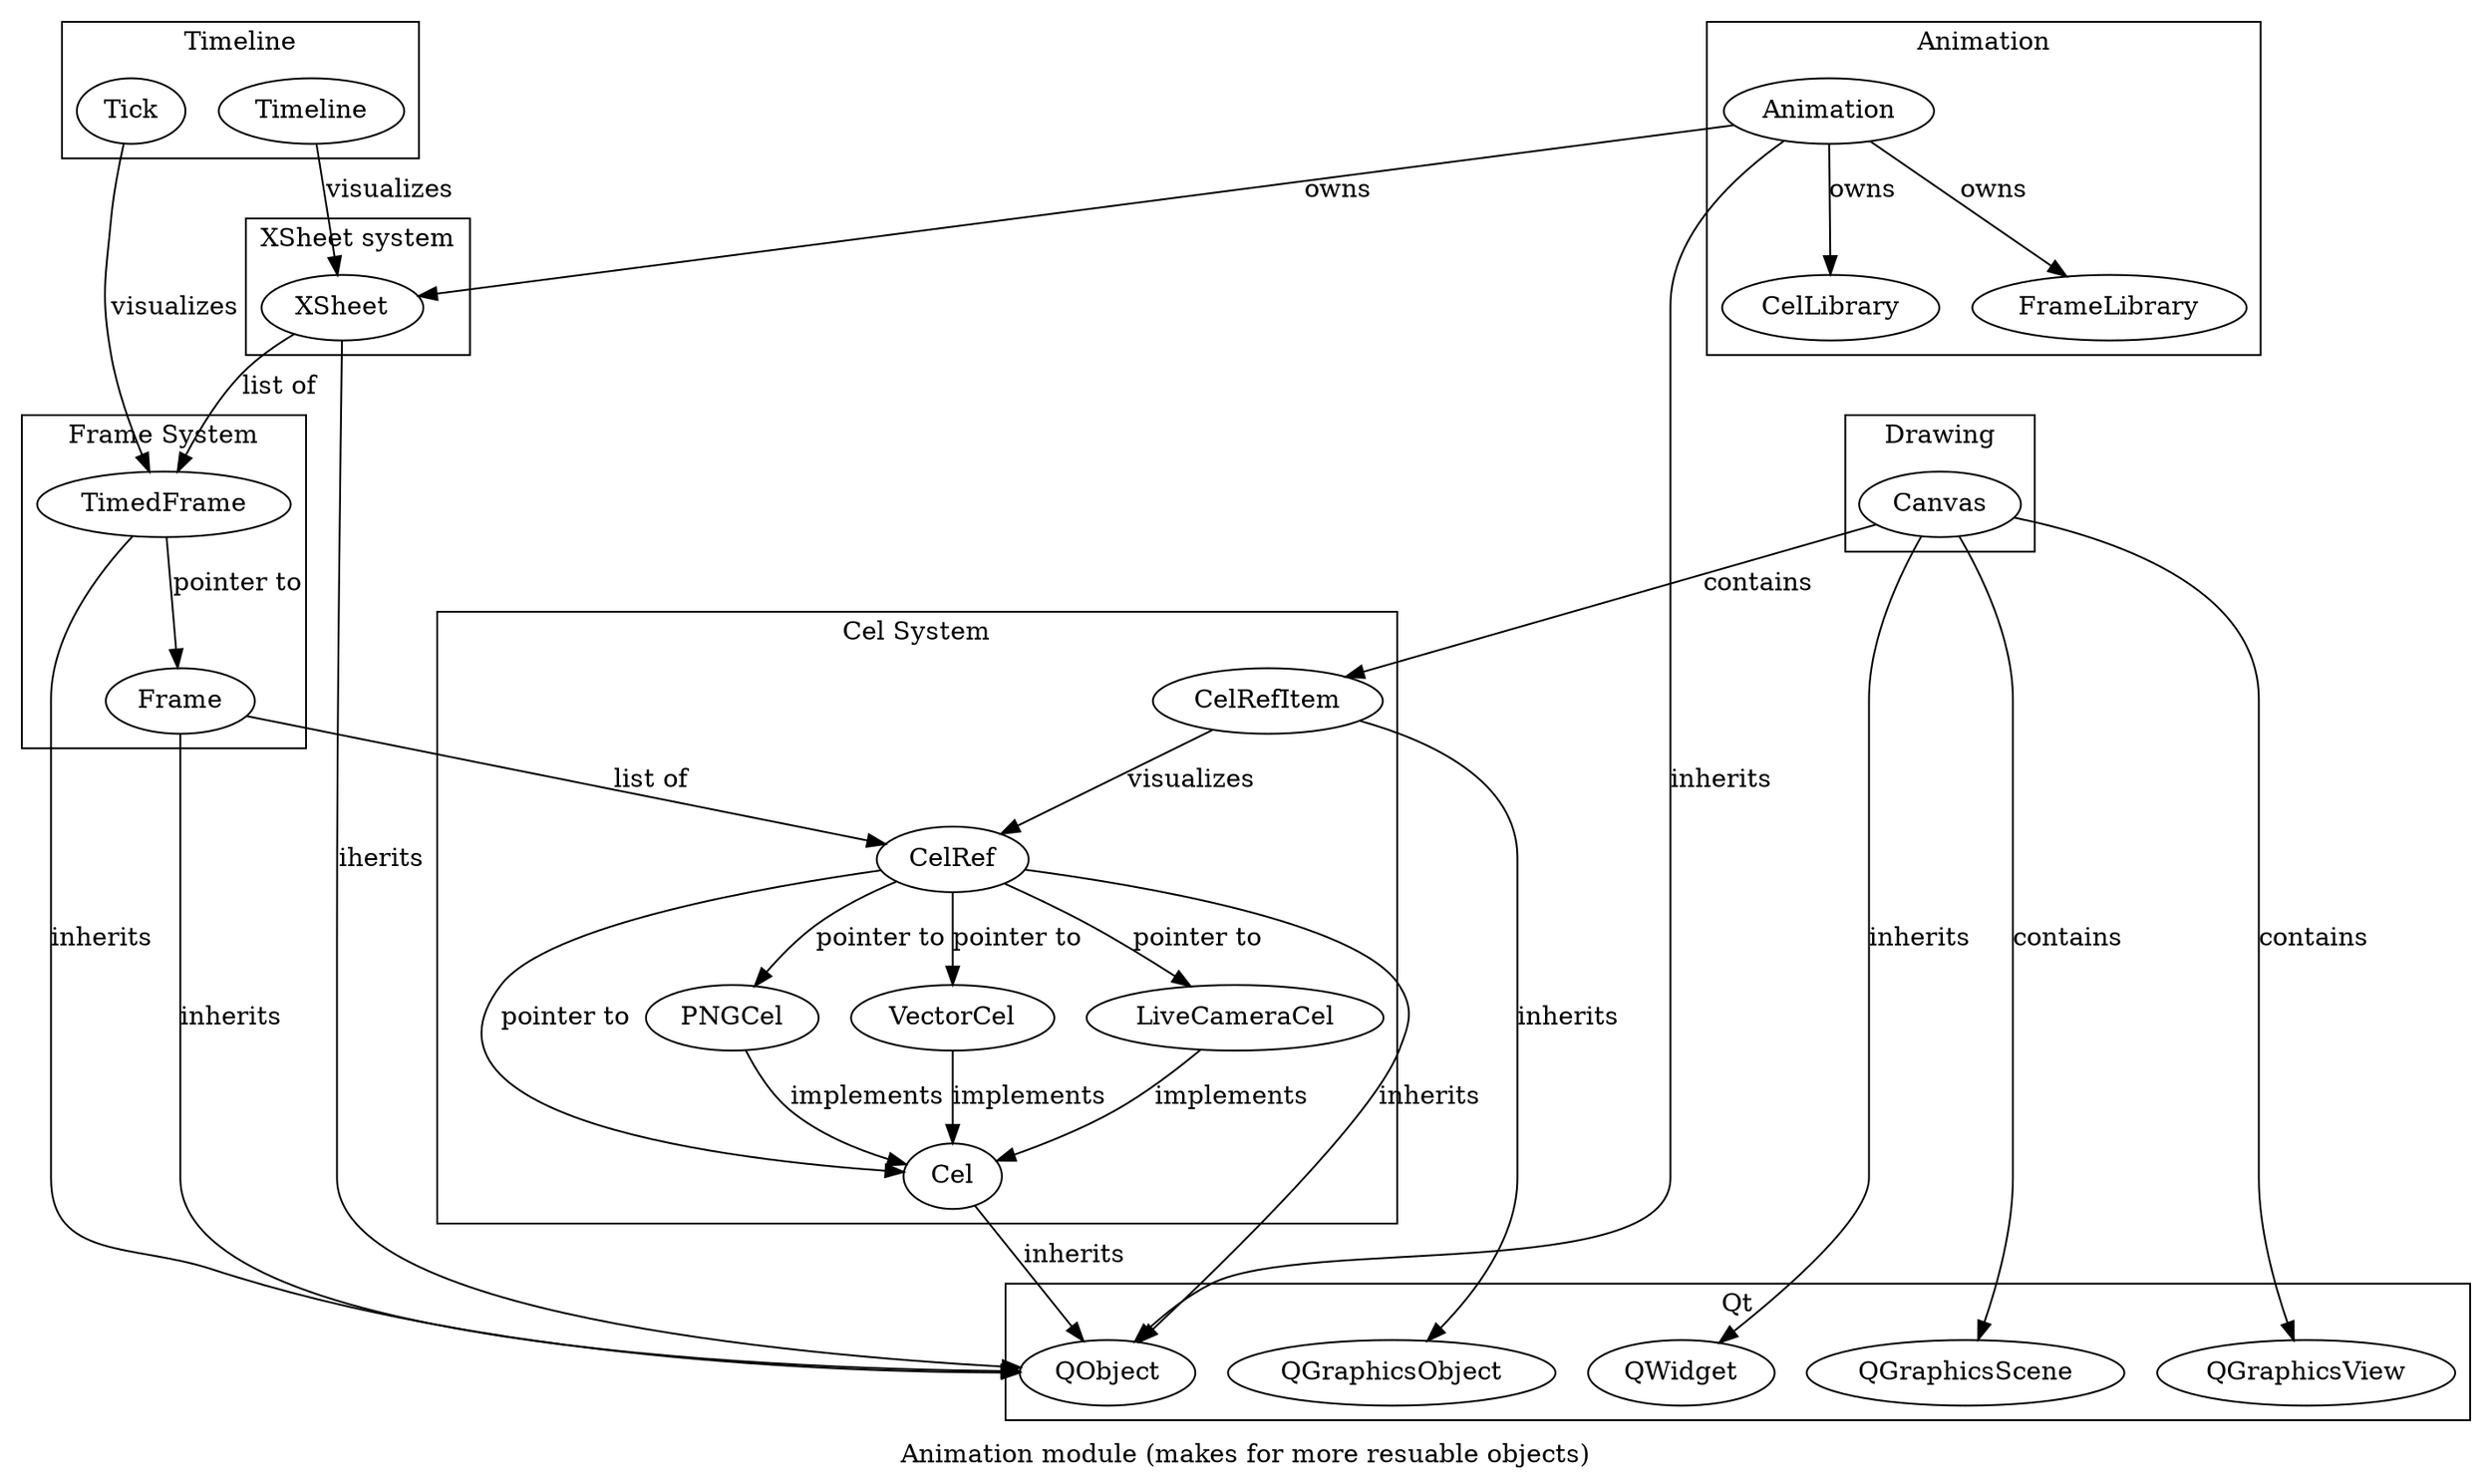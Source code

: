 digraph {
	label="Animation module (makes for more resuable objects)";

	subgraph cluster_qt {
		label="Qt";
		QObject;
		QGraphicsObject;
		QWidget;
		QGraphicsScene;
		QGraphicsView;
	}

	// Cel stuff
	subgraph cluster_cels { 
		label="Cel System"
		Cel -> QObject[label="inherits"];
		{PNGCel VectorCel LiveCameraCel} -> Cel[label="implements"];

		// for the Frame
		CelRef -> QObject[label="inherits"];
		CelRef -> {Cel PNGCel VectorCel LiveCameraCel}[label="pointer to"];

		// QGraphicsView stuff
		CelRefItem -> QGraphicsObject[label="inherits"];
		CelRefItem -> CelRef[label="visualizes"];
	}

	// Frame stuff
	subgraph cluster_frames {
		label="Frame System";
		Frame -> QObject[label="inherits"];
		Frame -> CelRef[label="list of"];

		TimedFrame -> QObject[label="inherits"];
		TimedFrame -> Frame[label="pointer to"];
	}

	// XSheet
	subgraph cluster_xsheet {
		label="XSheet system";
		XSheet -> QObject[label="iherits"];
		XSheet -> TimedFrame[label="list of"];
	}

	// Unorg
	subgraph cluster_animation {
		label="Animation";
		Animation -> QObject[label="inherits"];
		Animation -> {XSheet CelLibrary FrameLibrary}[label="owns"];
	}


	// Timeline
	subgraph cluster_timeline {
		label="Timeline";
		Timeline -> XSheet[label="visualizes"];
		Tick -> TimedFrame[label="visualizes"];
	}

	// Drawing
	subgraph cluster_drawing {
		label="Drawing";
		Canvas -> QWidget[label="inherits"];
		Canvas -> {QGraphicsScene QGraphicsView}[label="contains"];
		Canvas -> CelRefItem[label="contains"];
	}

}
